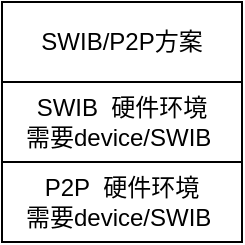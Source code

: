 <mxfile version="21.0.2" type="github">
  <diagram name="Page-1" id="ykmcjaAbNN_aZ3ureI38">
    <mxGraphModel dx="2074" dy="1156" grid="1" gridSize="10" guides="1" tooltips="1" connect="1" arrows="1" fold="1" page="1" pageScale="1" pageWidth="850" pageHeight="1100" math="0" shadow="0">
      <root>
        <mxCell id="0" />
        <mxCell id="1" parent="0" />
        <mxCell id="xO9FXWd0AhFiIOjbUq09-1" value="SWIB/P2P方案" style="rounded=0;whiteSpace=wrap;html=1;" vertex="1" parent="1">
          <mxGeometry x="40" y="440" width="120" height="40" as="geometry" />
        </mxCell>
        <mxCell id="xO9FXWd0AhFiIOjbUq09-2" value="SWIB&amp;nbsp; 硬件环境&lt;br&gt;需要device/SWIB&amp;nbsp;" style="rounded=0;whiteSpace=wrap;html=1;" vertex="1" parent="1">
          <mxGeometry x="40" y="480" width="120" height="40" as="geometry" />
        </mxCell>
        <mxCell id="xO9FXWd0AhFiIOjbUq09-3" value="P2P&amp;nbsp; 硬件环境&lt;br&gt;需要device/SWIB&amp;nbsp;" style="rounded=0;whiteSpace=wrap;html=1;" vertex="1" parent="1">
          <mxGeometry x="40" y="520" width="120" height="40" as="geometry" />
        </mxCell>
      </root>
    </mxGraphModel>
  </diagram>
</mxfile>
